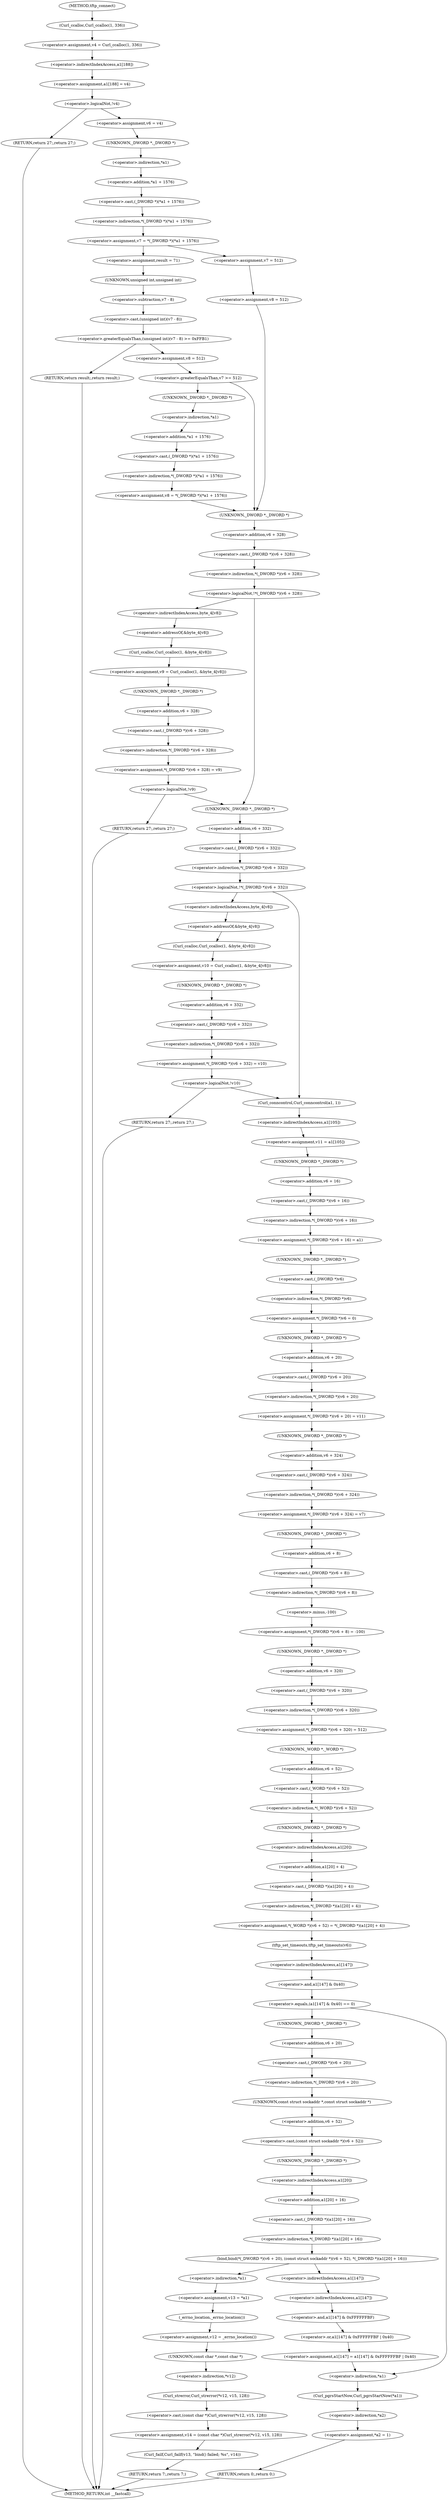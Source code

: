 digraph tftp_connect {  
"1000129" [label = "(<operator>.assignment,v4 = Curl_ccalloc(1, 336))" ]
"1000131" [label = "(Curl_ccalloc,Curl_ccalloc(1, 336))" ]
"1000134" [label = "(<operator>.assignment,a1[188] = v4)" ]
"1000135" [label = "(<operator>.indirectIndexAccess,a1[188])" ]
"1000140" [label = "(<operator>.logicalNot,!v4)" ]
"1000142" [label = "(RETURN,return 27;,return 27;)" ]
"1000144" [label = "(<operator>.assignment,v6 = v4)" ]
"1000147" [label = "(<operator>.assignment,v7 = *(_DWORD *)(*a1 + 1576))" ]
"1000149" [label = "(<operator>.indirection,*(_DWORD *)(*a1 + 1576))" ]
"1000150" [label = "(<operator>.cast,(_DWORD *)(*a1 + 1576))" ]
"1000151" [label = "(UNKNOWN,_DWORD *,_DWORD *)" ]
"1000152" [label = "(<operator>.addition,*a1 + 1576)" ]
"1000153" [label = "(<operator>.indirection,*a1)" ]
"1000159" [label = "(<operator>.assignment,result = 71)" ]
"1000163" [label = "(<operator>.greaterEqualsThan,(unsigned int)(v7 - 8) >= 0xFFB1)" ]
"1000164" [label = "(<operator>.cast,(unsigned int)(v7 - 8))" ]
"1000165" [label = "(UNKNOWN,unsigned int,unsigned int)" ]
"1000166" [label = "(<operator>.subtraction,v7 - 8)" ]
"1000170" [label = "(RETURN,return result;,return result;)" ]
"1000172" [label = "(<operator>.assignment,v8 = 512)" ]
"1000176" [label = "(<operator>.greaterEqualsThan,v7 >= 512)" ]
"1000179" [label = "(<operator>.assignment,v8 = *(_DWORD *)(*a1 + 1576))" ]
"1000181" [label = "(<operator>.indirection,*(_DWORD *)(*a1 + 1576))" ]
"1000182" [label = "(<operator>.cast,(_DWORD *)(*a1 + 1576))" ]
"1000183" [label = "(UNKNOWN,_DWORD *,_DWORD *)" ]
"1000184" [label = "(<operator>.addition,*a1 + 1576)" ]
"1000185" [label = "(<operator>.indirection,*a1)" ]
"1000190" [label = "(<operator>.assignment,v7 = 512)" ]
"1000193" [label = "(<operator>.assignment,v8 = 512)" ]
"1000197" [label = "(<operator>.logicalNot,!*(_DWORD *)(v6 + 328))" ]
"1000198" [label = "(<operator>.indirection,*(_DWORD *)(v6 + 328))" ]
"1000199" [label = "(<operator>.cast,(_DWORD *)(v6 + 328))" ]
"1000200" [label = "(UNKNOWN,_DWORD *,_DWORD *)" ]
"1000201" [label = "(<operator>.addition,v6 + 328)" ]
"1000205" [label = "(<operator>.assignment,v9 = Curl_ccalloc(1, &byte_4[v8]))" ]
"1000207" [label = "(Curl_ccalloc,Curl_ccalloc(1, &byte_4[v8]))" ]
"1000209" [label = "(<operator>.addressOf,&byte_4[v8])" ]
"1000210" [label = "(<operator>.indirectIndexAccess,byte_4[v8])" ]
"1000213" [label = "(<operator>.assignment,*(_DWORD *)(v6 + 328) = v9)" ]
"1000214" [label = "(<operator>.indirection,*(_DWORD *)(v6 + 328))" ]
"1000215" [label = "(<operator>.cast,(_DWORD *)(v6 + 328))" ]
"1000216" [label = "(UNKNOWN,_DWORD *,_DWORD *)" ]
"1000217" [label = "(<operator>.addition,v6 + 328)" ]
"1000222" [label = "(<operator>.logicalNot,!v9)" ]
"1000224" [label = "(RETURN,return 27;,return 27;)" ]
"1000227" [label = "(<operator>.logicalNot,!*(_DWORD *)(v6 + 332))" ]
"1000228" [label = "(<operator>.indirection,*(_DWORD *)(v6 + 332))" ]
"1000229" [label = "(<operator>.cast,(_DWORD *)(v6 + 332))" ]
"1000230" [label = "(UNKNOWN,_DWORD *,_DWORD *)" ]
"1000231" [label = "(<operator>.addition,v6 + 332)" ]
"1000235" [label = "(<operator>.assignment,v10 = Curl_ccalloc(1, &byte_4[v8]))" ]
"1000237" [label = "(Curl_ccalloc,Curl_ccalloc(1, &byte_4[v8]))" ]
"1000239" [label = "(<operator>.addressOf,&byte_4[v8])" ]
"1000240" [label = "(<operator>.indirectIndexAccess,byte_4[v8])" ]
"1000243" [label = "(<operator>.assignment,*(_DWORD *)(v6 + 332) = v10)" ]
"1000244" [label = "(<operator>.indirection,*(_DWORD *)(v6 + 332))" ]
"1000245" [label = "(<operator>.cast,(_DWORD *)(v6 + 332))" ]
"1000246" [label = "(UNKNOWN,_DWORD *,_DWORD *)" ]
"1000247" [label = "(<operator>.addition,v6 + 332)" ]
"1000252" [label = "(<operator>.logicalNot,!v10)" ]
"1000254" [label = "(RETURN,return 27;,return 27;)" ]
"1000256" [label = "(Curl_conncontrol,Curl_conncontrol(a1, 1))" ]
"1000259" [label = "(<operator>.assignment,v11 = a1[105])" ]
"1000261" [label = "(<operator>.indirectIndexAccess,a1[105])" ]
"1000264" [label = "(<operator>.assignment,*(_DWORD *)(v6 + 16) = a1)" ]
"1000265" [label = "(<operator>.indirection,*(_DWORD *)(v6 + 16))" ]
"1000266" [label = "(<operator>.cast,(_DWORD *)(v6 + 16))" ]
"1000267" [label = "(UNKNOWN,_DWORD *,_DWORD *)" ]
"1000268" [label = "(<operator>.addition,v6 + 16)" ]
"1000272" [label = "(<operator>.assignment,*(_DWORD *)v6 = 0)" ]
"1000273" [label = "(<operator>.indirection,*(_DWORD *)v6)" ]
"1000274" [label = "(<operator>.cast,(_DWORD *)v6)" ]
"1000275" [label = "(UNKNOWN,_DWORD *,_DWORD *)" ]
"1000278" [label = "(<operator>.assignment,*(_DWORD *)(v6 + 20) = v11)" ]
"1000279" [label = "(<operator>.indirection,*(_DWORD *)(v6 + 20))" ]
"1000280" [label = "(<operator>.cast,(_DWORD *)(v6 + 20))" ]
"1000281" [label = "(UNKNOWN,_DWORD *,_DWORD *)" ]
"1000282" [label = "(<operator>.addition,v6 + 20)" ]
"1000286" [label = "(<operator>.assignment,*(_DWORD *)(v6 + 324) = v7)" ]
"1000287" [label = "(<operator>.indirection,*(_DWORD *)(v6 + 324))" ]
"1000288" [label = "(<operator>.cast,(_DWORD *)(v6 + 324))" ]
"1000289" [label = "(UNKNOWN,_DWORD *,_DWORD *)" ]
"1000290" [label = "(<operator>.addition,v6 + 324)" ]
"1000294" [label = "(<operator>.assignment,*(_DWORD *)(v6 + 8) = -100)" ]
"1000295" [label = "(<operator>.indirection,*(_DWORD *)(v6 + 8))" ]
"1000296" [label = "(<operator>.cast,(_DWORD *)(v6 + 8))" ]
"1000297" [label = "(UNKNOWN,_DWORD *,_DWORD *)" ]
"1000298" [label = "(<operator>.addition,v6 + 8)" ]
"1000301" [label = "(<operator>.minus,-100)" ]
"1000303" [label = "(<operator>.assignment,*(_DWORD *)(v6 + 320) = 512)" ]
"1000304" [label = "(<operator>.indirection,*(_DWORD *)(v6 + 320))" ]
"1000305" [label = "(<operator>.cast,(_DWORD *)(v6 + 320))" ]
"1000306" [label = "(UNKNOWN,_DWORD *,_DWORD *)" ]
"1000307" [label = "(<operator>.addition,v6 + 320)" ]
"1000311" [label = "(<operator>.assignment,*(_WORD *)(v6 + 52) = *(_DWORD *)(a1[20] + 4))" ]
"1000312" [label = "(<operator>.indirection,*(_WORD *)(v6 + 52))" ]
"1000313" [label = "(<operator>.cast,(_WORD *)(v6 + 52))" ]
"1000314" [label = "(UNKNOWN,_WORD *,_WORD *)" ]
"1000315" [label = "(<operator>.addition,v6 + 52)" ]
"1000318" [label = "(<operator>.indirection,*(_DWORD *)(a1[20] + 4))" ]
"1000319" [label = "(<operator>.cast,(_DWORD *)(a1[20] + 4))" ]
"1000320" [label = "(UNKNOWN,_DWORD *,_DWORD *)" ]
"1000321" [label = "(<operator>.addition,a1[20] + 4)" ]
"1000322" [label = "(<operator>.indirectIndexAccess,a1[20])" ]
"1000326" [label = "(tftp_set_timeouts,tftp_set_timeouts(v6))" ]
"1000329" [label = "(<operator>.equals,(a1[147] & 0x40) == 0)" ]
"1000330" [label = "(<operator>.and,a1[147] & 0x40)" ]
"1000331" [label = "(<operator>.indirectIndexAccess,a1[147])" ]
"1000338" [label = "(bind,bind(*(_DWORD *)(v6 + 20), (const struct sockaddr *)(v6 + 52), *(_DWORD *)(a1[20] + 16)))" ]
"1000339" [label = "(<operator>.indirection,*(_DWORD *)(v6 + 20))" ]
"1000340" [label = "(<operator>.cast,(_DWORD *)(v6 + 20))" ]
"1000341" [label = "(UNKNOWN,_DWORD *,_DWORD *)" ]
"1000342" [label = "(<operator>.addition,v6 + 20)" ]
"1000345" [label = "(<operator>.cast,(const struct sockaddr *)(v6 + 52))" ]
"1000346" [label = "(UNKNOWN,const struct sockaddr *,const struct sockaddr *)" ]
"1000347" [label = "(<operator>.addition,v6 + 52)" ]
"1000350" [label = "(<operator>.indirection,*(_DWORD *)(a1[20] + 16))" ]
"1000351" [label = "(<operator>.cast,(_DWORD *)(a1[20] + 16))" ]
"1000352" [label = "(UNKNOWN,_DWORD *,_DWORD *)" ]
"1000353" [label = "(<operator>.addition,a1[20] + 16)" ]
"1000354" [label = "(<operator>.indirectIndexAccess,a1[20])" ]
"1000359" [label = "(<operator>.assignment,v13 = *a1)" ]
"1000361" [label = "(<operator>.indirection,*a1)" ]
"1000363" [label = "(<operator>.assignment,v12 = _errno_location())" ]
"1000365" [label = "(_errno_location,_errno_location())" ]
"1000366" [label = "(<operator>.assignment,v14 = (const char *)Curl_strerror(*v12, v15, 128))" ]
"1000368" [label = "(<operator>.cast,(const char *)Curl_strerror(*v12, v15, 128))" ]
"1000369" [label = "(UNKNOWN,const char *,const char *)" ]
"1000370" [label = "(Curl_strerror,Curl_strerror(*v12, v15, 128))" ]
"1000371" [label = "(<operator>.indirection,*v12)" ]
"1000375" [label = "(Curl_failf,Curl_failf(v13, \"bind() failed; %s\", v14))" ]
"1000379" [label = "(RETURN,return 7;,return 7;)" ]
"1000381" [label = "(<operator>.assignment,a1[147] = a1[147] & 0xFFFFFFBF | 0x40)" ]
"1000382" [label = "(<operator>.indirectIndexAccess,a1[147])" ]
"1000385" [label = "(<operator>.or,a1[147] & 0xFFFFFFBF | 0x40)" ]
"1000386" [label = "(<operator>.and,a1[147] & 0xFFFFFFBF)" ]
"1000387" [label = "(<operator>.indirectIndexAccess,a1[147])" ]
"1000392" [label = "(Curl_pgrsStartNow,Curl_pgrsStartNow(*a1))" ]
"1000393" [label = "(<operator>.indirection,*a1)" ]
"1000395" [label = "(<operator>.assignment,*a2 = 1)" ]
"1000396" [label = "(<operator>.indirection,*a2)" ]
"1000399" [label = "(RETURN,return 0;,return 0;)" ]
"1000113" [label = "(METHOD,tftp_connect)" ]
"1000401" [label = "(METHOD_RETURN,int __fastcall)" ]
  "1000129" -> "1000135" 
  "1000131" -> "1000129" 
  "1000134" -> "1000140" 
  "1000135" -> "1000134" 
  "1000140" -> "1000142" 
  "1000140" -> "1000144" 
  "1000142" -> "1000401" 
  "1000144" -> "1000151" 
  "1000147" -> "1000159" 
  "1000147" -> "1000190" 
  "1000149" -> "1000147" 
  "1000150" -> "1000149" 
  "1000151" -> "1000153" 
  "1000152" -> "1000150" 
  "1000153" -> "1000152" 
  "1000159" -> "1000165" 
  "1000163" -> "1000170" 
  "1000163" -> "1000172" 
  "1000164" -> "1000163" 
  "1000165" -> "1000166" 
  "1000166" -> "1000164" 
  "1000170" -> "1000401" 
  "1000172" -> "1000176" 
  "1000176" -> "1000200" 
  "1000176" -> "1000183" 
  "1000179" -> "1000200" 
  "1000181" -> "1000179" 
  "1000182" -> "1000181" 
  "1000183" -> "1000185" 
  "1000184" -> "1000182" 
  "1000185" -> "1000184" 
  "1000190" -> "1000193" 
  "1000193" -> "1000200" 
  "1000197" -> "1000230" 
  "1000197" -> "1000210" 
  "1000198" -> "1000197" 
  "1000199" -> "1000198" 
  "1000200" -> "1000201" 
  "1000201" -> "1000199" 
  "1000205" -> "1000216" 
  "1000207" -> "1000205" 
  "1000209" -> "1000207" 
  "1000210" -> "1000209" 
  "1000213" -> "1000222" 
  "1000214" -> "1000213" 
  "1000215" -> "1000214" 
  "1000216" -> "1000217" 
  "1000217" -> "1000215" 
  "1000222" -> "1000230" 
  "1000222" -> "1000224" 
  "1000224" -> "1000401" 
  "1000227" -> "1000240" 
  "1000227" -> "1000256" 
  "1000228" -> "1000227" 
  "1000229" -> "1000228" 
  "1000230" -> "1000231" 
  "1000231" -> "1000229" 
  "1000235" -> "1000246" 
  "1000237" -> "1000235" 
  "1000239" -> "1000237" 
  "1000240" -> "1000239" 
  "1000243" -> "1000252" 
  "1000244" -> "1000243" 
  "1000245" -> "1000244" 
  "1000246" -> "1000247" 
  "1000247" -> "1000245" 
  "1000252" -> "1000254" 
  "1000252" -> "1000256" 
  "1000254" -> "1000401" 
  "1000256" -> "1000261" 
  "1000259" -> "1000267" 
  "1000261" -> "1000259" 
  "1000264" -> "1000275" 
  "1000265" -> "1000264" 
  "1000266" -> "1000265" 
  "1000267" -> "1000268" 
  "1000268" -> "1000266" 
  "1000272" -> "1000281" 
  "1000273" -> "1000272" 
  "1000274" -> "1000273" 
  "1000275" -> "1000274" 
  "1000278" -> "1000289" 
  "1000279" -> "1000278" 
  "1000280" -> "1000279" 
  "1000281" -> "1000282" 
  "1000282" -> "1000280" 
  "1000286" -> "1000297" 
  "1000287" -> "1000286" 
  "1000288" -> "1000287" 
  "1000289" -> "1000290" 
  "1000290" -> "1000288" 
  "1000294" -> "1000306" 
  "1000295" -> "1000301" 
  "1000296" -> "1000295" 
  "1000297" -> "1000298" 
  "1000298" -> "1000296" 
  "1000301" -> "1000294" 
  "1000303" -> "1000314" 
  "1000304" -> "1000303" 
  "1000305" -> "1000304" 
  "1000306" -> "1000307" 
  "1000307" -> "1000305" 
  "1000311" -> "1000326" 
  "1000312" -> "1000320" 
  "1000313" -> "1000312" 
  "1000314" -> "1000315" 
  "1000315" -> "1000313" 
  "1000318" -> "1000311" 
  "1000319" -> "1000318" 
  "1000320" -> "1000322" 
  "1000321" -> "1000319" 
  "1000322" -> "1000321" 
  "1000326" -> "1000331" 
  "1000329" -> "1000341" 
  "1000329" -> "1000393" 
  "1000330" -> "1000329" 
  "1000331" -> "1000330" 
  "1000338" -> "1000361" 
  "1000338" -> "1000382" 
  "1000339" -> "1000346" 
  "1000340" -> "1000339" 
  "1000341" -> "1000342" 
  "1000342" -> "1000340" 
  "1000345" -> "1000352" 
  "1000346" -> "1000347" 
  "1000347" -> "1000345" 
  "1000350" -> "1000338" 
  "1000351" -> "1000350" 
  "1000352" -> "1000354" 
  "1000353" -> "1000351" 
  "1000354" -> "1000353" 
  "1000359" -> "1000365" 
  "1000361" -> "1000359" 
  "1000363" -> "1000369" 
  "1000365" -> "1000363" 
  "1000366" -> "1000375" 
  "1000368" -> "1000366" 
  "1000369" -> "1000371" 
  "1000370" -> "1000368" 
  "1000371" -> "1000370" 
  "1000375" -> "1000379" 
  "1000379" -> "1000401" 
  "1000381" -> "1000393" 
  "1000382" -> "1000387" 
  "1000385" -> "1000381" 
  "1000386" -> "1000385" 
  "1000387" -> "1000386" 
  "1000392" -> "1000396" 
  "1000393" -> "1000392" 
  "1000395" -> "1000399" 
  "1000396" -> "1000395" 
  "1000399" -> "1000401" 
  "1000113" -> "1000131" 
}
